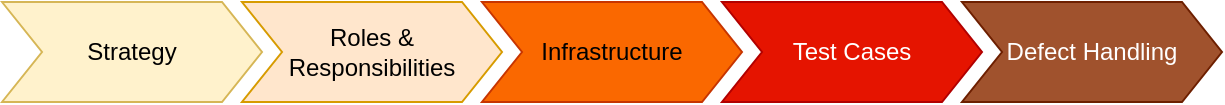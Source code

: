 <mxfile version="22.1.2" type="device">
  <diagram name="Page-1" id="wNkL87u23bNqylnkdgrO">
    <mxGraphModel dx="1194" dy="767" grid="1" gridSize="10" guides="1" tooltips="1" connect="1" arrows="1" fold="1" page="1" pageScale="1" pageWidth="1169" pageHeight="827" math="0" shadow="0">
      <root>
        <mxCell id="0" />
        <mxCell id="1" parent="0" />
        <mxCell id="DOeEgPMNfsRkGOxdd1kB-1" value="Strategy" style="shape=step;perimeter=stepPerimeter;whiteSpace=wrap;html=1;fixedSize=1;fillColor=#fff2cc;strokeColor=#d6b656;" vertex="1" parent="1">
          <mxGeometry x="250" y="250" width="130" height="50" as="geometry" />
        </mxCell>
        <mxCell id="DOeEgPMNfsRkGOxdd1kB-2" value="Roles &amp;amp; Responsibilities" style="shape=step;perimeter=stepPerimeter;whiteSpace=wrap;html=1;fixedSize=1;fillColor=#ffe6cc;strokeColor=#d79b00;" vertex="1" parent="1">
          <mxGeometry x="370" y="250" width="130" height="50" as="geometry" />
        </mxCell>
        <mxCell id="DOeEgPMNfsRkGOxdd1kB-6" value="Infrastructure" style="shape=step;perimeter=stepPerimeter;whiteSpace=wrap;html=1;fixedSize=1;fillColor=#fa6800;fontColor=#000000;strokeColor=#C73500;" vertex="1" parent="1">
          <mxGeometry x="490" y="250" width="130" height="50" as="geometry" />
        </mxCell>
        <mxCell id="DOeEgPMNfsRkGOxdd1kB-7" value="Test Cases" style="shape=step;perimeter=stepPerimeter;whiteSpace=wrap;html=1;fixedSize=1;fillColor=#e51400;fontColor=#ffffff;strokeColor=#B20000;" vertex="1" parent="1">
          <mxGeometry x="610" y="250" width="130" height="50" as="geometry" />
        </mxCell>
        <mxCell id="DOeEgPMNfsRkGOxdd1kB-8" value="Defect Handling" style="shape=step;perimeter=stepPerimeter;whiteSpace=wrap;html=1;fixedSize=1;fillColor=#a0522d;fontColor=#ffffff;strokeColor=#6D1F00;" vertex="1" parent="1">
          <mxGeometry x="730" y="250" width="130" height="50" as="geometry" />
        </mxCell>
      </root>
    </mxGraphModel>
  </diagram>
</mxfile>
